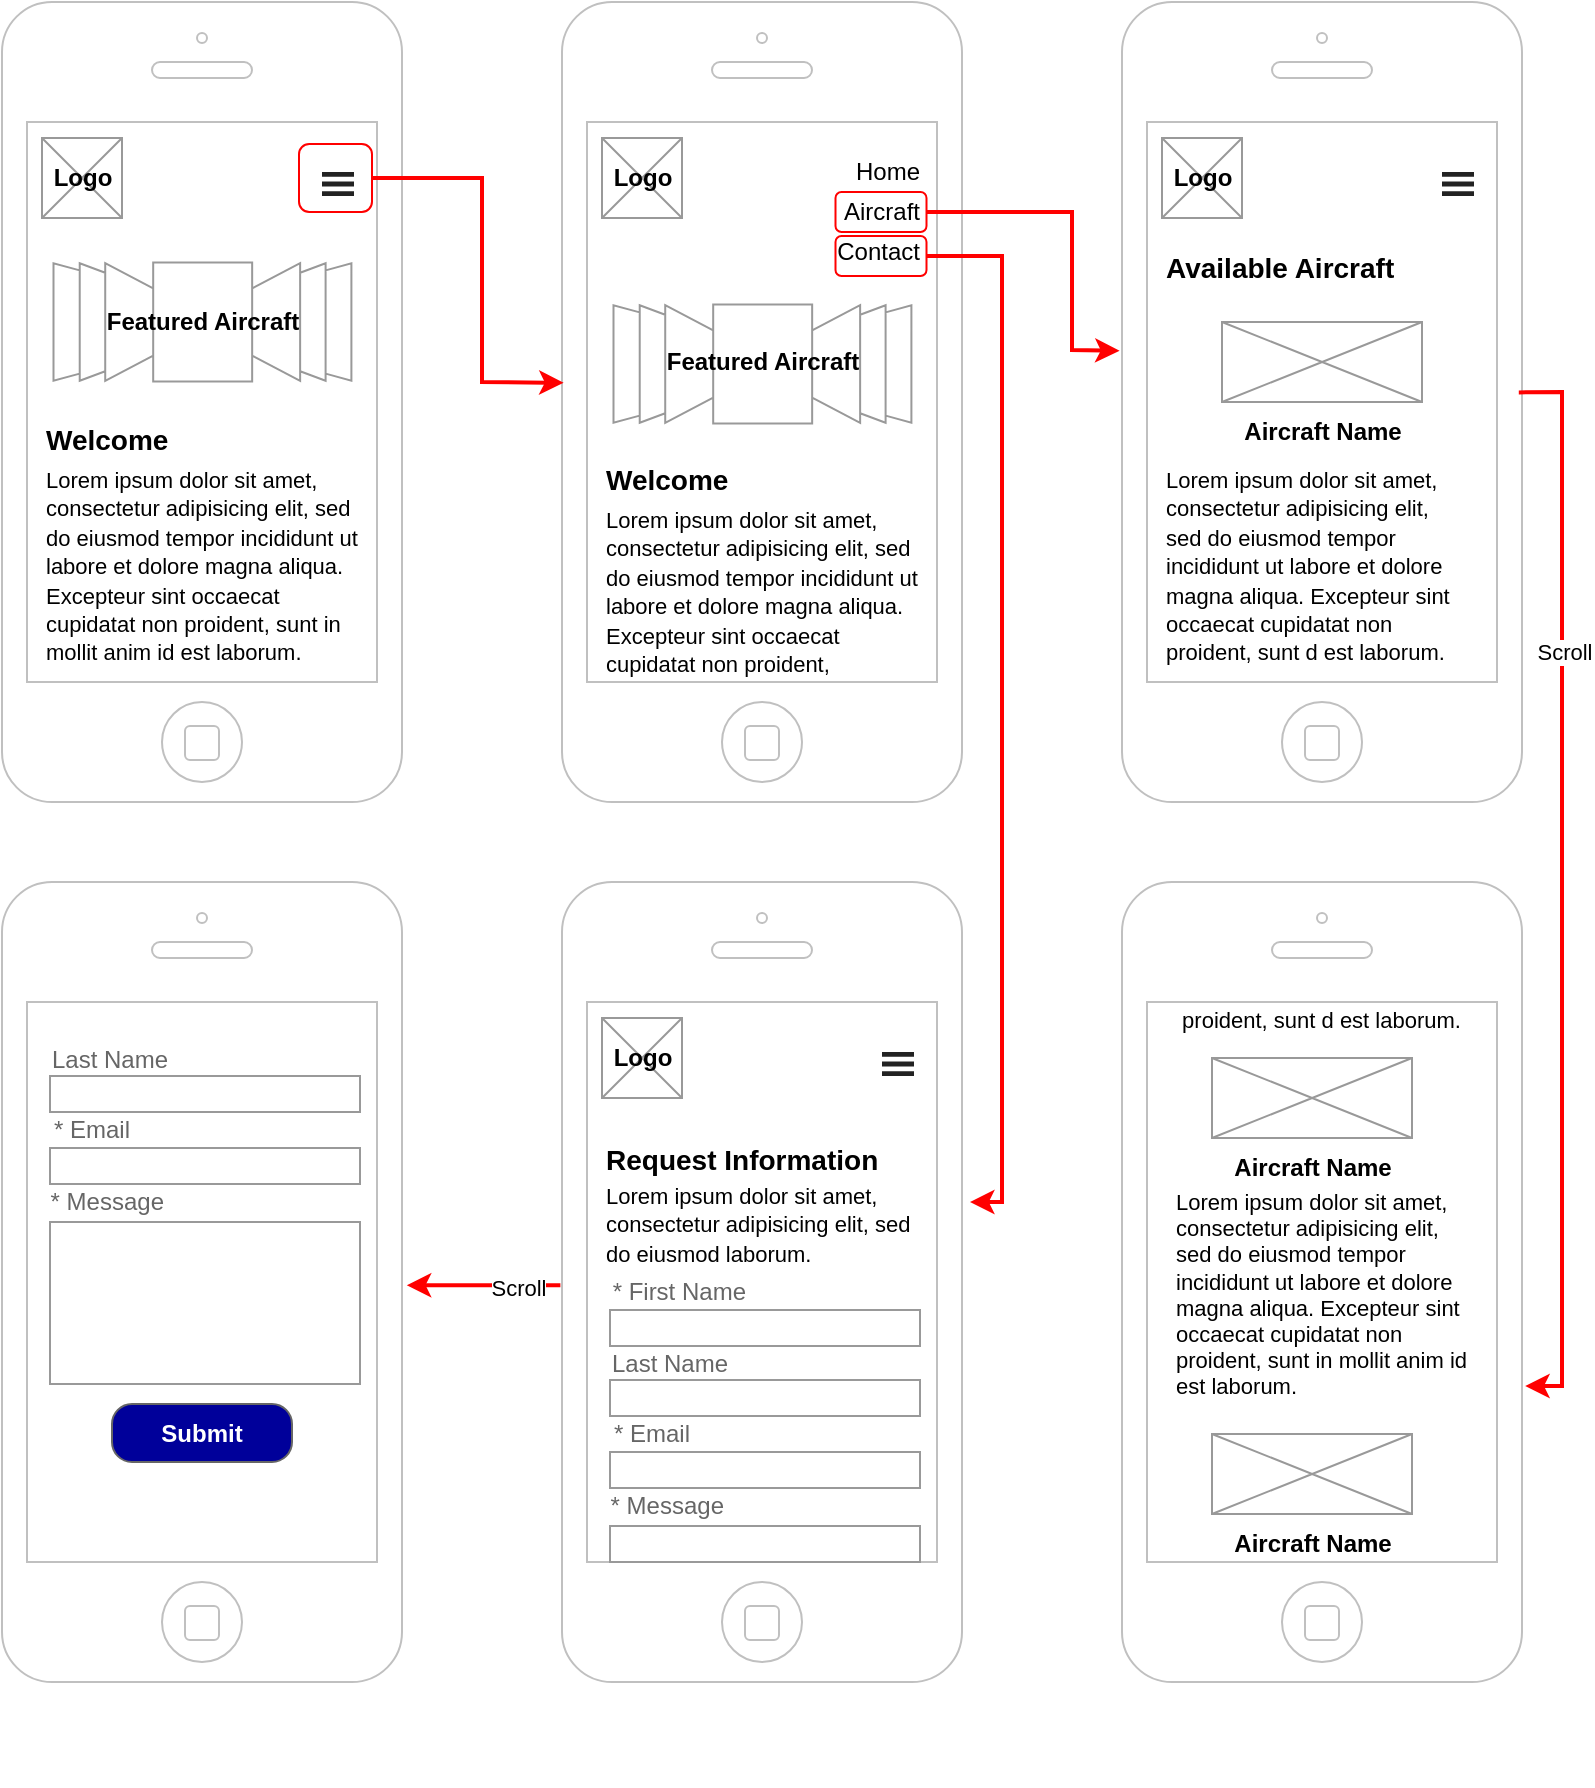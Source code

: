 <mxfile version="24.7.17">
  <diagram id="10ifoi6bdJo_da6fG-TG" name="Page-1">
    <mxGraphModel dx="1022" dy="736" grid="1" gridSize="10" guides="1" tooltips="1" connect="1" arrows="1" fold="1" page="1" pageScale="1" pageWidth="850" pageHeight="1100" math="0" shadow="0">
      <root>
        <mxCell id="0" />
        <mxCell id="1" parent="0" />
        <mxCell id="oXJwfy2o2yNfhM5xkF7h-10" value="" style="group" parent="1" vertex="1" connectable="0">
          <mxGeometry x="40" y="40" width="232.5" height="400" as="geometry" />
        </mxCell>
        <mxCell id="oXJwfy2o2yNfhM5xkF7h-1" value="" style="html=1;verticalLabelPosition=bottom;labelBackgroundColor=#ffffff;verticalAlign=top;shadow=0;dashed=0;strokeWidth=1;shape=mxgraph.ios7.misc.iphone;strokeColor=#c0c0c0;" parent="oXJwfy2o2yNfhM5xkF7h-10" vertex="1">
          <mxGeometry width="200" height="400" as="geometry" />
        </mxCell>
        <mxCell id="oXJwfy2o2yNfhM5xkF7h-2" value="" style="html=1;verticalLabelPosition=bottom;labelBackgroundColor=#ffffff;verticalAlign=top;shadow=0;dashed=0;strokeWidth=2;shape=mxgraph.ios7.misc.options;fillColor=#222222;sketch=0;" parent="oXJwfy2o2yNfhM5xkF7h-10" vertex="1">
          <mxGeometry x="160" y="85" width="16" height="12" as="geometry" />
        </mxCell>
        <mxCell id="oXJwfy2o2yNfhM5xkF7h-3" value="" style="verticalLabelPosition=bottom;shadow=0;dashed=0;align=center;html=1;verticalAlign=top;strokeWidth=1;shape=mxgraph.mockup.graphics.simpleIcon;strokeColor=#999999;" parent="oXJwfy2o2yNfhM5xkF7h-10" vertex="1">
          <mxGeometry x="20" y="68" width="40" height="40" as="geometry" />
        </mxCell>
        <mxCell id="oXJwfy2o2yNfhM5xkF7h-4" value="" style="verticalLabelPosition=bottom;shadow=0;dashed=0;align=center;html=1;verticalAlign=top;strokeWidth=1;shape=mxgraph.mockup.navigation.coverFlow;strokeColor=#999999;" parent="oXJwfy2o2yNfhM5xkF7h-10" vertex="1">
          <mxGeometry x="25" y="130" width="150" height="60" as="geometry" />
        </mxCell>
        <mxCell id="oXJwfy2o2yNfhM5xkF7h-6" value="&lt;font style=&quot;font-size: 12px;&quot;&gt;Logo&lt;/font&gt;" style="text;strokeColor=none;fillColor=none;html=1;fontSize=12;fontStyle=1;verticalAlign=middle;align=center;" parent="oXJwfy2o2yNfhM5xkF7h-10" vertex="1">
          <mxGeometry x="19.997" y="76.498" width="40" height="23" as="geometry" />
        </mxCell>
        <mxCell id="oXJwfy2o2yNfhM5xkF7h-7" value="&lt;font style=&quot;font-size: 12px;&quot;&gt;Featured Aircraft&lt;/font&gt;" style="text;strokeColor=none;fillColor=none;html=1;fontSize=12;fontStyle=1;verticalAlign=middle;align=center;" parent="oXJwfy2o2yNfhM5xkF7h-10" vertex="1">
          <mxGeometry x="50.5" y="151.502" width="99" height="17" as="geometry" />
        </mxCell>
        <mxCell id="oXJwfy2o2yNfhM5xkF7h-8" value="Welcome" style="text;strokeColor=none;fillColor=none;html=1;fontSize=14;fontStyle=1;verticalAlign=middle;align=left;" parent="oXJwfy2o2yNfhM5xkF7h-10" vertex="1">
          <mxGeometry x="20" y="210" width="110" height="17" as="geometry" />
        </mxCell>
        <mxCell id="oXJwfy2o2yNfhM5xkF7h-9" value="&lt;font style=&quot;font-size: 11px;&quot;&gt;Lorem ipsum dolor sit amet, consectetur adipisicing elit, sed do eiusmod tempor incididunt ut labore et dolore magna aliqua. Excepteur sint occaecat cupidatat non proident, sunt in mollit anim id est laborum.&lt;/font&gt;&lt;div style=&quot;font-size: 11px;&quot;&gt;&lt;br&gt;&lt;/div&gt;" style="text;spacingTop=-5;whiteSpace=wrap;html=1;align=left;fontSize=12;fontFamily=Helvetica;fillColor=none;strokeColor=none;" parent="oXJwfy2o2yNfhM5xkF7h-10" vertex="1">
          <mxGeometry x="20" y="230" width="160" height="110" as="geometry" />
        </mxCell>
        <mxCell id="oXJwfy2o2yNfhM5xkF7h-79" value="" style="rounded=1;whiteSpace=wrap;html=1;shadow=0;fillColor=none;strokeColor=#ff0000;" parent="oXJwfy2o2yNfhM5xkF7h-10" vertex="1">
          <mxGeometry x="148.5" y="71" width="36.5" height="34" as="geometry" />
        </mxCell>
        <mxCell id="oXJwfy2o2yNfhM5xkF7h-11" value="" style="group" parent="1" vertex="1" connectable="0">
          <mxGeometry x="600" y="40" width="200" height="400" as="geometry" />
        </mxCell>
        <mxCell id="oXJwfy2o2yNfhM5xkF7h-12" value="" style="html=1;verticalLabelPosition=bottom;labelBackgroundColor=#ffffff;verticalAlign=top;shadow=0;dashed=0;strokeWidth=1;shape=mxgraph.ios7.misc.iphone;strokeColor=#c0c0c0;" parent="oXJwfy2o2yNfhM5xkF7h-11" vertex="1">
          <mxGeometry width="200" height="400" as="geometry" />
        </mxCell>
        <mxCell id="oXJwfy2o2yNfhM5xkF7h-13" value="" style="html=1;verticalLabelPosition=bottom;labelBackgroundColor=#ffffff;verticalAlign=top;shadow=0;dashed=0;strokeWidth=2;shape=mxgraph.ios7.misc.options;fillColor=#222222;sketch=0;" parent="oXJwfy2o2yNfhM5xkF7h-11" vertex="1">
          <mxGeometry x="160" y="85" width="16" height="12" as="geometry" />
        </mxCell>
        <mxCell id="oXJwfy2o2yNfhM5xkF7h-14" value="" style="verticalLabelPosition=bottom;shadow=0;dashed=0;align=center;html=1;verticalAlign=top;strokeWidth=1;shape=mxgraph.mockup.graphics.simpleIcon;strokeColor=#999999;" parent="oXJwfy2o2yNfhM5xkF7h-11" vertex="1">
          <mxGeometry x="20" y="68" width="40" height="40" as="geometry" />
        </mxCell>
        <mxCell id="oXJwfy2o2yNfhM5xkF7h-16" value="&lt;font style=&quot;font-size: 12px;&quot;&gt;Logo&lt;/font&gt;" style="text;strokeColor=none;fillColor=none;html=1;fontSize=12;fontStyle=1;verticalAlign=middle;align=center;" parent="oXJwfy2o2yNfhM5xkF7h-11" vertex="1">
          <mxGeometry x="19.997" y="76.498" width="40" height="23" as="geometry" />
        </mxCell>
        <mxCell id="oXJwfy2o2yNfhM5xkF7h-18" value="&lt;font style=&quot;font-size: 12px;&quot;&gt;Aircraft Name&lt;/font&gt;" style="text;strokeColor=none;fillColor=none;html=1;fontSize=14;fontStyle=1;verticalAlign=middle;align=center;" parent="oXJwfy2o2yNfhM5xkF7h-11" vertex="1">
          <mxGeometry x="45" y="205" width="110" height="17" as="geometry" />
        </mxCell>
        <mxCell id="oXJwfy2o2yNfhM5xkF7h-19" value="&lt;font style=&quot;font-size: 11px;&quot;&gt;Lorem ipsum dolor sit amet, consectetur adipisicing elit, sed do eiusmod tempor incididunt ut labore et dolore magna aliqua. Excepteur sint occaecat cupidatat non proident, sunt d est laborum.&lt;/font&gt;&lt;div style=&quot;font-size: 11px;&quot;&gt;&lt;br&gt;&lt;/div&gt;" style="text;spacingTop=-5;whiteSpace=wrap;html=1;align=left;fontSize=12;fontFamily=Helvetica;fillColor=none;strokeColor=none;" parent="oXJwfy2o2yNfhM5xkF7h-11" vertex="1">
          <mxGeometry x="20" y="230" width="150" height="110" as="geometry" />
        </mxCell>
        <mxCell id="oXJwfy2o2yNfhM5xkF7h-47" value="" style="verticalLabelPosition=bottom;shadow=0;dashed=0;align=center;html=1;verticalAlign=top;strokeWidth=1;shape=mxgraph.mockup.graphics.simpleIcon;strokeColor=#999999;" parent="oXJwfy2o2yNfhM5xkF7h-11" vertex="1">
          <mxGeometry x="50" y="160" width="100" height="40" as="geometry" />
        </mxCell>
        <mxCell id="oXJwfy2o2yNfhM5xkF7h-48" value="&lt;font style=&quot;font-size: 14px;&quot;&gt;Available Aircraft&lt;/font&gt;" style="text;strokeColor=none;fillColor=none;html=1;fontSize=14;fontStyle=1;verticalAlign=middle;align=left;" parent="oXJwfy2o2yNfhM5xkF7h-11" vertex="1">
          <mxGeometry x="20" y="120" width="130" height="25.47" as="geometry" />
        </mxCell>
        <mxCell id="oXJwfy2o2yNfhM5xkF7h-20" value="" style="group" parent="1" vertex="1" connectable="0">
          <mxGeometry x="320" y="480" width="200" height="452" as="geometry" />
        </mxCell>
        <mxCell id="oXJwfy2o2yNfhM5xkF7h-21" value="" style="html=1;verticalLabelPosition=bottom;labelBackgroundColor=#ffffff;verticalAlign=top;shadow=0;dashed=0;strokeWidth=1;shape=mxgraph.ios7.misc.iphone;strokeColor=#c0c0c0;" parent="oXJwfy2o2yNfhM5xkF7h-20" vertex="1">
          <mxGeometry width="200" height="400" as="geometry" />
        </mxCell>
        <mxCell id="oXJwfy2o2yNfhM5xkF7h-22" value="" style="html=1;verticalLabelPosition=bottom;labelBackgroundColor=#ffffff;verticalAlign=top;shadow=0;dashed=0;strokeWidth=2;shape=mxgraph.ios7.misc.options;fillColor=#222222;sketch=0;" parent="oXJwfy2o2yNfhM5xkF7h-20" vertex="1">
          <mxGeometry x="160" y="85" width="16" height="12" as="geometry" />
        </mxCell>
        <mxCell id="oXJwfy2o2yNfhM5xkF7h-23" value="" style="verticalLabelPosition=bottom;shadow=0;dashed=0;align=center;html=1;verticalAlign=top;strokeWidth=1;shape=mxgraph.mockup.graphics.simpleIcon;strokeColor=#999999;" parent="oXJwfy2o2yNfhM5xkF7h-20" vertex="1">
          <mxGeometry x="20" y="68" width="40" height="40" as="geometry" />
        </mxCell>
        <mxCell id="oXJwfy2o2yNfhM5xkF7h-25" value="&lt;font style=&quot;font-size: 12px;&quot;&gt;Logo&lt;/font&gt;" style="text;strokeColor=none;fillColor=none;html=1;fontSize=12;fontStyle=1;verticalAlign=middle;align=center;" parent="oXJwfy2o2yNfhM5xkF7h-20" vertex="1">
          <mxGeometry x="19.997" y="76.498" width="40" height="23" as="geometry" />
        </mxCell>
        <mxCell id="oXJwfy2o2yNfhM5xkF7h-27" value="Request Information" style="text;strokeColor=none;fillColor=none;html=1;fontSize=14;fontStyle=1;verticalAlign=middle;align=left;" parent="oXJwfy2o2yNfhM5xkF7h-20" vertex="1">
          <mxGeometry x="20" y="130" width="110" height="17" as="geometry" />
        </mxCell>
        <mxCell id="oXJwfy2o2yNfhM5xkF7h-28" value="&lt;font style=&quot;font-size: 11px;&quot;&gt;Lorem ipsum dolor sit amet, consectetur adipisicing elit, sed do eiusmod laborum.&lt;/font&gt;&lt;div style=&quot;font-size: 11px;&quot;&gt;&lt;br&gt;&lt;/div&gt;" style="text;spacingTop=-5;whiteSpace=wrap;html=1;align=left;fontSize=12;fontFamily=Helvetica;fillColor=none;strokeColor=none;" parent="oXJwfy2o2yNfhM5xkF7h-20" vertex="1">
          <mxGeometry x="20" y="148" width="160" height="50" as="geometry" />
        </mxCell>
        <mxCell id="oXJwfy2o2yNfhM5xkF7h-50" value="* First Name" style="strokeWidth=1;shadow=0;dashed=0;align=left;html=1;shape=mxgraph.mockup.forms.anchor;align=right;spacingRight=2;fontColor=#666666;" parent="oXJwfy2o2yNfhM5xkF7h-20" vertex="1">
          <mxGeometry x="24" y="196" width="71" height="18" as="geometry" />
        </mxCell>
        <mxCell id="oXJwfy2o2yNfhM5xkF7h-51" value="" style="strokeWidth=1;shadow=0;dashed=0;align=center;html=1;shape=mxgraph.mockup.forms.rrect;fillColor=#ffffff;rSize=0;fontColor=#666666;align=left;spacingLeft=3;strokeColor=#999999;" parent="oXJwfy2o2yNfhM5xkF7h-20" vertex="1">
          <mxGeometry x="24" y="214" width="155" height="18" as="geometry" />
        </mxCell>
        <mxCell id="oXJwfy2o2yNfhM5xkF7h-52" value="Last Name" style="strokeWidth=1;shadow=0;dashed=0;align=left;html=1;shape=mxgraph.mockup.forms.anchor;align=right;spacingRight=2;fontColor=#666666;" parent="oXJwfy2o2yNfhM5xkF7h-20" vertex="1">
          <mxGeometry x="24" y="232" width="62" height="18" as="geometry" />
        </mxCell>
        <mxCell id="oXJwfy2o2yNfhM5xkF7h-53" value="" style="strokeWidth=1;shadow=0;dashed=0;align=center;html=1;shape=mxgraph.mockup.forms.rrect;fillColor=#ffffff;rSize=0;fontColor=#666666;align=left;spacingLeft=3;strokeColor=#999999;" parent="oXJwfy2o2yNfhM5xkF7h-20" vertex="1">
          <mxGeometry x="24" y="249" width="155" height="18" as="geometry" />
        </mxCell>
        <mxCell id="oXJwfy2o2yNfhM5xkF7h-55" value="" style="strokeWidth=1;shadow=0;dashed=0;align=center;html=1;shape=mxgraph.mockup.forms.rrect;fillColor=#ffffff;rSize=0;fontColor=#666666;align=left;spacingLeft=3;strokeColor=#999999;" parent="oXJwfy2o2yNfhM5xkF7h-20" vertex="1">
          <mxGeometry x="24" y="285" width="155" height="18" as="geometry" />
        </mxCell>
        <mxCell id="oXJwfy2o2yNfhM5xkF7h-54" value="* Email" style="strokeWidth=1;shadow=0;dashed=0;align=left;html=1;shape=mxgraph.mockup.forms.anchor;align=right;spacingRight=2;fontColor=#666666;" parent="oXJwfy2o2yNfhM5xkF7h-20" vertex="1">
          <mxGeometry x="24" y="267" width="43" height="18" as="geometry" />
        </mxCell>
        <mxCell id="oXJwfy2o2yNfhM5xkF7h-57" value="* Message" style="strokeWidth=1;shadow=0;dashed=0;align=left;html=1;shape=mxgraph.mockup.forms.anchor;align=right;spacingRight=2;fontColor=#666666;" parent="oXJwfy2o2yNfhM5xkF7h-20" vertex="1">
          <mxGeometry x="24" y="303" width="60" height="18" as="geometry" />
        </mxCell>
        <mxCell id="oXJwfy2o2yNfhM5xkF7h-56" value="" style="strokeWidth=1;shadow=0;dashed=0;align=center;html=1;shape=mxgraph.mockup.forms.rrect;fillColor=#ffffff;rSize=0;fontColor=#666666;align=left;spacingLeft=3;strokeColor=#999999;verticalAlign=top;whiteSpace=wrap;" parent="oXJwfy2o2yNfhM5xkF7h-20" vertex="1">
          <mxGeometry x="24" y="322" width="155" height="18" as="geometry" />
        </mxCell>
        <mxCell id="oXJwfy2o2yNfhM5xkF7h-35" value="" style="group" parent="1" vertex="1" connectable="0">
          <mxGeometry x="320" y="40" width="200" height="400" as="geometry" />
        </mxCell>
        <mxCell id="oXJwfy2o2yNfhM5xkF7h-36" value="" style="html=1;verticalLabelPosition=bottom;labelBackgroundColor=#ffffff;verticalAlign=top;shadow=0;dashed=0;strokeWidth=1;shape=mxgraph.ios7.misc.iphone;strokeColor=#c0c0c0;" parent="oXJwfy2o2yNfhM5xkF7h-35" vertex="1">
          <mxGeometry width="200" height="400" as="geometry" />
        </mxCell>
        <mxCell id="oXJwfy2o2yNfhM5xkF7h-38" value="" style="verticalLabelPosition=bottom;shadow=0;dashed=0;align=center;html=1;verticalAlign=top;strokeWidth=1;shape=mxgraph.mockup.graphics.simpleIcon;strokeColor=#999999;" parent="oXJwfy2o2yNfhM5xkF7h-35" vertex="1">
          <mxGeometry x="20" y="68" width="40" height="40" as="geometry" />
        </mxCell>
        <mxCell id="oXJwfy2o2yNfhM5xkF7h-40" value="&lt;font style=&quot;font-size: 12px;&quot;&gt;Logo&lt;/font&gt;" style="text;strokeColor=none;fillColor=none;html=1;fontSize=12;fontStyle=1;verticalAlign=middle;align=center;" parent="oXJwfy2o2yNfhM5xkF7h-35" vertex="1">
          <mxGeometry x="19.997" y="76.498" width="40" height="23" as="geometry" />
        </mxCell>
        <mxCell id="oXJwfy2o2yNfhM5xkF7h-44" value="" style="group" parent="oXJwfy2o2yNfhM5xkF7h-35" vertex="1" connectable="0">
          <mxGeometry x="25" y="151" width="150" height="60" as="geometry" />
        </mxCell>
        <mxCell id="oXJwfy2o2yNfhM5xkF7h-39" value="" style="verticalLabelPosition=bottom;shadow=0;dashed=0;align=center;html=1;verticalAlign=top;strokeWidth=1;shape=mxgraph.mockup.navigation.coverFlow;strokeColor=#999999;" parent="oXJwfy2o2yNfhM5xkF7h-44" vertex="1">
          <mxGeometry width="150" height="60" as="geometry" />
        </mxCell>
        <mxCell id="oXJwfy2o2yNfhM5xkF7h-41" value="&lt;font style=&quot;font-size: 12px;&quot;&gt;Featured Aircraft&lt;/font&gt;" style="text;strokeColor=none;fillColor=none;html=1;fontSize=12;fontStyle=1;verticalAlign=middle;align=center;" parent="oXJwfy2o2yNfhM5xkF7h-44" vertex="1">
          <mxGeometry x="25.5" y="20.502" width="99" height="17" as="geometry" />
        </mxCell>
        <mxCell id="oXJwfy2o2yNfhM5xkF7h-29" value="" style="shape=rect;rSize=3;strokeColor=none;fillColor=none;gradientColor=none;shadow=0;html=1;" parent="oXJwfy2o2yNfhM5xkF7h-35" vertex="1">
          <mxGeometry x="120" y="70" width="60" height="70" as="geometry" />
        </mxCell>
        <mxCell id="oXJwfy2o2yNfhM5xkF7h-30" value="&lt;font style=&quot;font-size: 12px;&quot;&gt;Home&lt;/font&gt;" style="html=1;strokeWidth=1;shadow=0;dashed=0;shape=mxgraph.ios7ui.topButton;rSize=3;strokeColor=none;fontSize=8;fillColor=none;fontColor=#000000;resizeWidth=1;whiteSpace=wrap;align=right;" parent="oXJwfy2o2yNfhM5xkF7h-29" vertex="1">
          <mxGeometry width="56.341" height="20" relative="1" as="geometry">
            <mxPoint x="5" y="5" as="offset" />
          </mxGeometry>
        </mxCell>
        <mxCell id="oXJwfy2o2yNfhM5xkF7h-31" value="&lt;font style=&quot;font-size: 12px;&quot;&gt;Aircraft&lt;/font&gt;" style="shape=rect;html=1;strokeColor=none;fontSize=8;fillColor=none;fontColor=#000000;resizeWidth=1;whiteSpace=wrap;align=right;" parent="oXJwfy2o2yNfhM5xkF7h-29" vertex="1">
          <mxGeometry width="56.341" height="20" relative="1" as="geometry">
            <mxPoint x="5" y="25" as="offset" />
          </mxGeometry>
        </mxCell>
        <mxCell id="oXJwfy2o2yNfhM5xkF7h-32" value="&lt;font style=&quot;font-size: 12px;&quot;&gt;Contact&lt;/font&gt;" style="shape=rect;html=1;strokeColor=none;fontSize=8;fillColor=none;fontColor=#000000;resizeWidth=1;whiteSpace=wrap;align=right;" parent="oXJwfy2o2yNfhM5xkF7h-29" vertex="1">
          <mxGeometry width="56.341" height="20" relative="1" as="geometry">
            <mxPoint x="5" y="45" as="offset" />
          </mxGeometry>
        </mxCell>
        <mxCell id="oXJwfy2o2yNfhM5xkF7h-80" value="" style="rounded=1;whiteSpace=wrap;html=1;shadow=0;fillColor=none;strokeColor=#ff0000;" parent="oXJwfy2o2yNfhM5xkF7h-29" vertex="1">
          <mxGeometry x="16.75" y="25" width="45.5" height="20" as="geometry" />
        </mxCell>
        <mxCell id="oXJwfy2o2yNfhM5xkF7h-45" value="Welcome" style="text;strokeColor=none;fillColor=none;html=1;fontSize=14;fontStyle=1;verticalAlign=middle;align=left;" parent="oXJwfy2o2yNfhM5xkF7h-35" vertex="1">
          <mxGeometry x="20" y="230" width="110" height="17" as="geometry" />
        </mxCell>
        <mxCell id="oXJwfy2o2yNfhM5xkF7h-46" value="&lt;font style=&quot;font-size: 11px;&quot;&gt;Lorem ipsum dolor sit amet, consectetur adipisicing elit, sed do eiusmod tempor incididunt ut labore et dolore magna aliqua. Excepteur sint occaecat cupidatat non proident,&amp;nbsp;&lt;/font&gt;" style="text;spacingTop=-5;whiteSpace=wrap;html=1;align=left;fontSize=12;fontFamily=Helvetica;fillColor=none;strokeColor=none;" parent="oXJwfy2o2yNfhM5xkF7h-35" vertex="1">
          <mxGeometry x="20" y="250" width="160" height="90" as="geometry" />
        </mxCell>
        <mxCell id="oXJwfy2o2yNfhM5xkF7h-60" value="" style="group" parent="1" vertex="1" connectable="0">
          <mxGeometry x="40" y="480" width="200" height="452" as="geometry" />
        </mxCell>
        <mxCell id="oXJwfy2o2yNfhM5xkF7h-61" value="" style="html=1;verticalLabelPosition=bottom;labelBackgroundColor=#ffffff;verticalAlign=top;shadow=0;dashed=0;strokeWidth=1;shape=mxgraph.ios7.misc.iphone;strokeColor=#c0c0c0;" parent="oXJwfy2o2yNfhM5xkF7h-60" vertex="1">
          <mxGeometry width="200" height="400" as="geometry" />
        </mxCell>
        <mxCell id="oXJwfy2o2yNfhM5xkF7h-69" value="Last Name" style="strokeWidth=1;shadow=0;dashed=0;align=left;html=1;shape=mxgraph.mockup.forms.anchor;align=right;spacingRight=2;fontColor=#666666;" parent="oXJwfy2o2yNfhM5xkF7h-60" vertex="1">
          <mxGeometry x="24" y="80" width="62" height="18" as="geometry" />
        </mxCell>
        <mxCell id="oXJwfy2o2yNfhM5xkF7h-70" value="" style="strokeWidth=1;shadow=0;dashed=0;align=center;html=1;shape=mxgraph.mockup.forms.rrect;fillColor=#ffffff;rSize=0;fontColor=#666666;align=left;spacingLeft=3;strokeColor=#999999;" parent="oXJwfy2o2yNfhM5xkF7h-60" vertex="1">
          <mxGeometry x="24" y="97" width="155" height="18" as="geometry" />
        </mxCell>
        <mxCell id="oXJwfy2o2yNfhM5xkF7h-71" value="" style="strokeWidth=1;shadow=0;dashed=0;align=center;html=1;shape=mxgraph.mockup.forms.rrect;fillColor=#ffffff;rSize=0;fontColor=#666666;align=left;spacingLeft=3;strokeColor=#999999;" parent="oXJwfy2o2yNfhM5xkF7h-60" vertex="1">
          <mxGeometry x="24" y="133" width="155" height="18" as="geometry" />
        </mxCell>
        <mxCell id="oXJwfy2o2yNfhM5xkF7h-72" value="* Email" style="strokeWidth=1;shadow=0;dashed=0;align=left;html=1;shape=mxgraph.mockup.forms.anchor;align=right;spacingRight=2;fontColor=#666666;" parent="oXJwfy2o2yNfhM5xkF7h-60" vertex="1">
          <mxGeometry x="24" y="115" width="43" height="18" as="geometry" />
        </mxCell>
        <mxCell id="oXJwfy2o2yNfhM5xkF7h-73" value="* Message" style="strokeWidth=1;shadow=0;dashed=0;align=left;html=1;shape=mxgraph.mockup.forms.anchor;align=right;spacingRight=2;fontColor=#666666;" parent="oXJwfy2o2yNfhM5xkF7h-60" vertex="1">
          <mxGeometry x="24" y="151" width="60" height="18" as="geometry" />
        </mxCell>
        <mxCell id="oXJwfy2o2yNfhM5xkF7h-74" value="" style="strokeWidth=1;shadow=0;dashed=0;align=center;html=1;shape=mxgraph.mockup.forms.rrect;fillColor=#ffffff;rSize=0;fontColor=#666666;align=left;spacingLeft=3;strokeColor=#999999;verticalAlign=top;whiteSpace=wrap;" parent="oXJwfy2o2yNfhM5xkF7h-60" vertex="1">
          <mxGeometry x="24" y="170" width="155" height="81" as="geometry" />
        </mxCell>
        <mxCell id="oXJwfy2o2yNfhM5xkF7h-75" value="Submit" style="strokeWidth=1;shadow=0;dashed=0;align=center;html=1;shape=mxgraph.mockup.buttons.button;strokeColor=#666666;fontColor=#ffffff;mainText=;buttonStyle=round;fontSize=12;fontStyle=1;fillColor=#00009A;whiteSpace=wrap;labelBackgroundColor=none;" parent="oXJwfy2o2yNfhM5xkF7h-60" vertex="1">
          <mxGeometry x="55" y="261" width="90" height="29" as="geometry" />
        </mxCell>
        <mxCell id="oXJwfy2o2yNfhM5xkF7h-76" value="" style="endArrow=classic;html=1;rounded=0;strokeColor=#ff0000;strokeWidth=2;exitX=-0.004;exitY=0.504;exitDx=0;exitDy=0;exitPerimeter=0;entryX=1.012;entryY=0.504;entryDx=0;entryDy=0;entryPerimeter=0;" parent="1" source="oXJwfy2o2yNfhM5xkF7h-21" target="oXJwfy2o2yNfhM5xkF7h-61" edge="1">
          <mxGeometry width="50" height="50" relative="1" as="geometry">
            <mxPoint x="500" y="617.5" as="sourcePoint" />
            <mxPoint x="240" y="720" as="targetPoint" />
            <Array as="points" />
          </mxGeometry>
        </mxCell>
        <mxCell id="oXJwfy2o2yNfhM5xkF7h-77" value="Scroll" style="edgeLabel;html=1;align=center;verticalAlign=middle;resizable=0;points=[];" parent="oXJwfy2o2yNfhM5xkF7h-76" vertex="1" connectable="0">
          <mxGeometry x="-0.437" y="1" relative="1" as="geometry">
            <mxPoint as="offset" />
          </mxGeometry>
        </mxCell>
        <mxCell id="oXJwfy2o2yNfhM5xkF7h-78" value="" style="endArrow=classic;html=1;rounded=0;strokeColor=#ff0000;strokeWidth=2;entryX=0.004;entryY=0.476;entryDx=0;entryDy=0;entryPerimeter=0;exitX=1;exitY=0.5;exitDx=0;exitDy=0;" parent="1" source="oXJwfy2o2yNfhM5xkF7h-79" target="oXJwfy2o2yNfhM5xkF7h-36" edge="1">
          <mxGeometry width="50" height="50" relative="1" as="geometry">
            <mxPoint x="290" y="160" as="sourcePoint" />
            <mxPoint x="320" y="230" as="targetPoint" />
            <Array as="points">
              <mxPoint x="280" y="128" />
              <mxPoint x="280" y="230" />
            </Array>
          </mxGeometry>
        </mxCell>
        <mxCell id="oXJwfy2o2yNfhM5xkF7h-81" value="" style="rounded=1;whiteSpace=wrap;html=1;shadow=0;fillColor=none;strokeColor=#ff0000;" parent="1" vertex="1">
          <mxGeometry x="456.75" y="157" width="45.5" height="20" as="geometry" />
        </mxCell>
        <mxCell id="oXJwfy2o2yNfhM5xkF7h-82" value="" style="endArrow=classic;html=1;rounded=0;strokeColor=#ff0000;strokeWidth=2;entryX=1.02;entryY=0.4;entryDx=0;entryDy=0;entryPerimeter=0;exitX=1;exitY=0.5;exitDx=0;exitDy=0;" parent="1" source="oXJwfy2o2yNfhM5xkF7h-81" target="oXJwfy2o2yNfhM5xkF7h-21" edge="1">
          <mxGeometry width="50" height="50" relative="1" as="geometry">
            <mxPoint x="510" y="230" as="sourcePoint" />
            <mxPoint x="606" y="332" as="targetPoint" />
            <Array as="points">
              <mxPoint x="540" y="167" />
              <mxPoint x="540" y="640" />
            </Array>
          </mxGeometry>
        </mxCell>
        <mxCell id="oXJwfy2o2yNfhM5xkF7h-83" value="" style="endArrow=classic;html=1;rounded=0;strokeColor=#ff0000;strokeWidth=2;entryX=-0.006;entryY=0.436;entryDx=0;entryDy=0;entryPerimeter=0;exitX=1;exitY=0.5;exitDx=0;exitDy=0;" parent="1" source="oXJwfy2o2yNfhM5xkF7h-80" target="oXJwfy2o2yNfhM5xkF7h-12" edge="1">
          <mxGeometry width="50" height="50" relative="1" as="geometry">
            <mxPoint x="520" y="140" as="sourcePoint" />
            <mxPoint x="616" y="242" as="targetPoint" />
            <Array as="points">
              <mxPoint x="575" y="145" />
              <mxPoint x="575" y="214" />
            </Array>
          </mxGeometry>
        </mxCell>
        <mxCell id="oXJwfy2o2yNfhM5xkF7h-84" value="" style="group" parent="1" vertex="1" connectable="0">
          <mxGeometry x="600" y="480" width="200" height="400" as="geometry" />
        </mxCell>
        <mxCell id="oXJwfy2o2yNfhM5xkF7h-85" value="" style="html=1;verticalLabelPosition=bottom;labelBackgroundColor=#ffffff;verticalAlign=top;shadow=0;dashed=0;strokeWidth=1;shape=mxgraph.ios7.misc.iphone;strokeColor=#c0c0c0;" parent="oXJwfy2o2yNfhM5xkF7h-84" vertex="1">
          <mxGeometry width="200" height="400" as="geometry" />
        </mxCell>
        <mxCell id="oXJwfy2o2yNfhM5xkF7h-90" value="&lt;font style=&quot;font-size: 11px;&quot;&gt;&amp;nbsp;proident, sunt d est laborum.&lt;/font&gt;&lt;div style=&quot;font-size: 11px;&quot;&gt;&lt;br&gt;&lt;/div&gt;" style="text;spacingTop=-5;whiteSpace=wrap;html=1;align=left;fontSize=12;fontFamily=Helvetica;fillColor=none;strokeColor=none;" parent="oXJwfy2o2yNfhM5xkF7h-84" vertex="1">
          <mxGeometry x="25" y="60" width="150" height="20" as="geometry" />
        </mxCell>
        <mxCell id="oXJwfy2o2yNfhM5xkF7h-94" value="" style="group" parent="oXJwfy2o2yNfhM5xkF7h-84" vertex="1" connectable="0">
          <mxGeometry x="40" y="82" width="110" height="62" as="geometry" />
        </mxCell>
        <mxCell id="oXJwfy2o2yNfhM5xkF7h-89" value="&lt;font style=&quot;font-size: 12px;&quot;&gt;Aircraft Name&lt;/font&gt;" style="text;strokeColor=none;fillColor=none;html=1;fontSize=14;fontStyle=1;verticalAlign=middle;align=center;" parent="oXJwfy2o2yNfhM5xkF7h-94" vertex="1">
          <mxGeometry y="51" width="110" height="17" as="geometry" />
        </mxCell>
        <mxCell id="oXJwfy2o2yNfhM5xkF7h-91" value="" style="verticalLabelPosition=bottom;shadow=0;dashed=0;align=center;html=1;verticalAlign=top;strokeWidth=1;shape=mxgraph.mockup.graphics.simpleIcon;strokeColor=#999999;" parent="oXJwfy2o2yNfhM5xkF7h-94" vertex="1">
          <mxGeometry x="5" y="6" width="100" height="40" as="geometry" />
        </mxCell>
        <mxCell id="oXJwfy2o2yNfhM5xkF7h-93" value="&lt;div style=&quot;font-size: 11px;&quot;&gt;Lorem ipsum dolor sit amet, consectetur adipisicing elit, sed do eiusmod tempor incididunt ut labore et dolore magna aliqua. Excepteur sint occaecat cupidatat non proident, sunt in mollit anim id est laborum.&lt;div&gt;&lt;br&gt;&lt;/div&gt;&lt;/div&gt;" style="text;spacingTop=-5;whiteSpace=wrap;html=1;align=left;fontSize=12;fontFamily=Helvetica;fillColor=none;strokeColor=none;" parent="oXJwfy2o2yNfhM5xkF7h-84" vertex="1">
          <mxGeometry x="25" y="152" width="150" height="110" as="geometry" />
        </mxCell>
        <mxCell id="oXJwfy2o2yNfhM5xkF7h-99" value="" style="group" parent="oXJwfy2o2yNfhM5xkF7h-84" vertex="1" connectable="0">
          <mxGeometry x="40" y="270" width="110" height="62" as="geometry" />
        </mxCell>
        <mxCell id="oXJwfy2o2yNfhM5xkF7h-100" value="&lt;font style=&quot;font-size: 12px;&quot;&gt;Aircraft Name&lt;/font&gt;" style="text;strokeColor=none;fillColor=none;html=1;fontSize=14;fontStyle=1;verticalAlign=middle;align=center;" parent="oXJwfy2o2yNfhM5xkF7h-99" vertex="1">
          <mxGeometry y="51" width="110" height="17" as="geometry" />
        </mxCell>
        <mxCell id="oXJwfy2o2yNfhM5xkF7h-101" value="" style="verticalLabelPosition=bottom;shadow=0;dashed=0;align=center;html=1;verticalAlign=top;strokeWidth=1;shape=mxgraph.mockup.graphics.simpleIcon;strokeColor=#999999;" parent="oXJwfy2o2yNfhM5xkF7h-99" vertex="1">
          <mxGeometry x="5" y="6" width="100" height="40" as="geometry" />
        </mxCell>
        <mxCell id="oXJwfy2o2yNfhM5xkF7h-97" value="" style="endArrow=classic;html=1;rounded=0;strokeColor=#ff0000;strokeWidth=2;exitX=0.992;exitY=0.488;exitDx=0;exitDy=0;exitPerimeter=0;entryX=1.008;entryY=0.63;entryDx=0;entryDy=0;entryPerimeter=0;" parent="1" source="oXJwfy2o2yNfhM5xkF7h-12" target="oXJwfy2o2yNfhM5xkF7h-85" edge="1">
          <mxGeometry width="50" height="50" relative="1" as="geometry">
            <mxPoint x="899" y="422" as="sourcePoint" />
            <mxPoint x="820" y="460" as="targetPoint" />
            <Array as="points">
              <mxPoint x="820" y="235" />
              <mxPoint x="820" y="732" />
            </Array>
          </mxGeometry>
        </mxCell>
        <mxCell id="oXJwfy2o2yNfhM5xkF7h-98" value="Scroll" style="edgeLabel;html=1;align=center;verticalAlign=middle;resizable=0;points=[];" parent="oXJwfy2o2yNfhM5xkF7h-97" vertex="1" connectable="0">
          <mxGeometry x="-0.437" y="1" relative="1" as="geometry">
            <mxPoint as="offset" />
          </mxGeometry>
        </mxCell>
      </root>
    </mxGraphModel>
  </diagram>
</mxfile>

